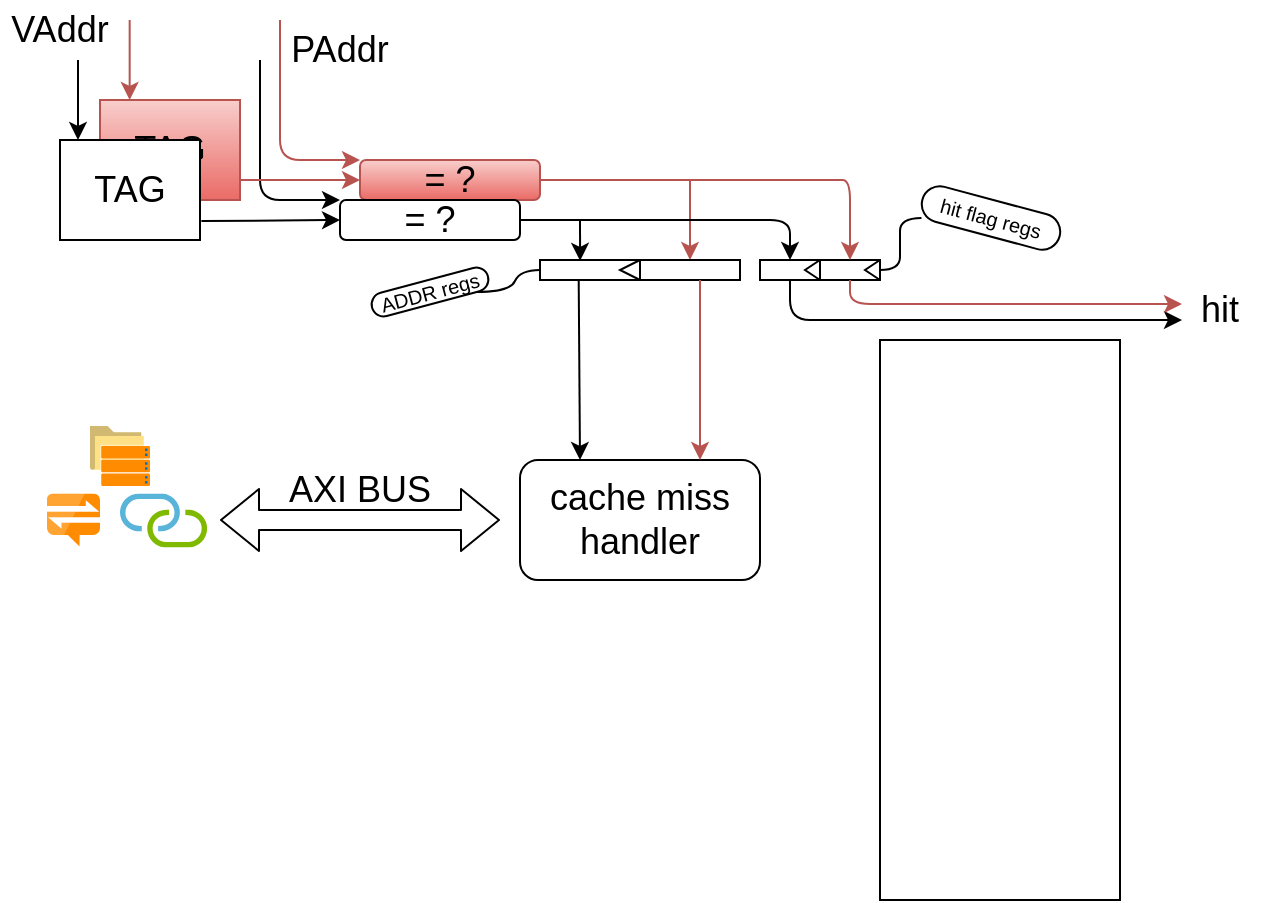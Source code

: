 <mxfile>
    <diagram id="Eyq0IbeXKLM7w7GQ-1GN" name="第 1 页">
        <mxGraphModel dx="671" dy="411" grid="1" gridSize="10" guides="1" tooltips="1" connect="1" arrows="1" fold="1" page="1" pageScale="1" pageWidth="1169" pageHeight="827" math="0" shadow="0">
            <root>
                <mxCell id="0"/>
                <mxCell id="1" parent="0"/>
                <mxCell id="124" value="" style="endArrow=classic;html=1;rounded=1;fontSize=18;entryX=0.5;entryY=0;entryDx=0;entryDy=0;fillColor=#f8cecc;gradientColor=#ea6b66;strokeColor=#b85450;" edge="1" parent="1" target="102">
                    <mxGeometry width="50" height="50" relative="1" as="geometry">
                        <mxPoint x="495" y="200" as="sourcePoint"/>
                        <mxPoint x="480" y="200" as="targetPoint"/>
                    </mxGeometry>
                </mxCell>
                <mxCell id="82" value="&lt;span style=&quot;font-size: 18px&quot;&gt;TAG&lt;/span&gt;" style="rounded=0;whiteSpace=wrap;html=1;fillColor=#f8cecc;strokeColor=#b85450;gradientColor=#ea6b66;" vertex="1" parent="1">
                    <mxGeometry x="200" y="160" width="70" height="50" as="geometry"/>
                </mxCell>
                <mxCell id="81" value="&lt;span style=&quot;font-size: 18px&quot;&gt;TAG&lt;/span&gt;" style="rounded=0;whiteSpace=wrap;html=1;" vertex="1" parent="1">
                    <mxGeometry x="180" y="180" width="70" height="50" as="geometry"/>
                </mxCell>
                <mxCell id="83" value="" style="endArrow=classic;html=1;fontSize=18;" edge="1" parent="1">
                    <mxGeometry width="50" height="50" relative="1" as="geometry">
                        <mxPoint x="189" y="140" as="sourcePoint"/>
                        <mxPoint x="189" y="180" as="targetPoint"/>
                    </mxGeometry>
                </mxCell>
                <mxCell id="84" value="" style="endArrow=classic;html=1;fontSize=18;fillColor=#f8cecc;gradientColor=#ea6b66;strokeColor=#b85450;" edge="1" parent="1">
                    <mxGeometry width="50" height="50" relative="1" as="geometry">
                        <mxPoint x="214.83" y="120" as="sourcePoint"/>
                        <mxPoint x="214.83" y="160" as="targetPoint"/>
                    </mxGeometry>
                </mxCell>
                <mxCell id="85" value="VAddr" style="text;html=1;strokeColor=none;fillColor=none;align=center;verticalAlign=middle;whiteSpace=wrap;rounded=0;fontSize=18;" vertex="1" parent="1">
                    <mxGeometry x="150" y="110" width="60" height="30" as="geometry"/>
                </mxCell>
                <mxCell id="86" value="" style="endArrow=classic;html=1;fontSize=18;exitX=1.01;exitY=0.811;exitDx=0;exitDy=0;exitPerimeter=0;entryX=0;entryY=0.5;entryDx=0;entryDy=0;" edge="1" parent="1" source="81" target="90">
                    <mxGeometry width="50" height="50" relative="1" as="geometry">
                        <mxPoint x="350" y="220" as="sourcePoint"/>
                        <mxPoint x="380" y="220" as="targetPoint"/>
                    </mxGeometry>
                </mxCell>
                <mxCell id="87" value="" style="endArrow=classic;html=1;fontSize=18;exitX=1.003;exitY=0.856;exitDx=0;exitDy=0;exitPerimeter=0;fillColor=#f8cecc;gradientColor=#ea6b66;strokeColor=#b85450;startArrow=none;" edge="1" parent="1" source="91">
                    <mxGeometry width="50" height="50" relative="1" as="geometry">
                        <mxPoint x="270.0" y="200.48" as="sourcePoint"/>
                        <mxPoint x="399.79" y="200" as="targetPoint"/>
                    </mxGeometry>
                </mxCell>
                <mxCell id="88" value="" style="endArrow=classic;html=1;fontSize=18;entryX=0;entryY=0;entryDx=0;entryDy=0;" edge="1" parent="1" target="90">
                    <mxGeometry width="50" height="50" relative="1" as="geometry">
                        <mxPoint x="280" y="140" as="sourcePoint"/>
                        <mxPoint x="350" y="210" as="targetPoint"/>
                        <Array as="points">
                            <mxPoint x="280" y="210"/>
                        </Array>
                    </mxGeometry>
                </mxCell>
                <mxCell id="89" value="" style="endArrow=classic;html=1;fontSize=18;fillColor=#f8cecc;gradientColor=#ea6b66;strokeColor=#b85450;entryX=0;entryY=0;entryDx=0;entryDy=0;" edge="1" parent="1" target="91">
                    <mxGeometry width="50" height="50" relative="1" as="geometry">
                        <mxPoint x="290.0" y="120" as="sourcePoint"/>
                        <mxPoint x="370" y="190" as="targetPoint"/>
                        <Array as="points">
                            <mxPoint x="290" y="190"/>
                        </Array>
                    </mxGeometry>
                </mxCell>
                <mxCell id="91" value="= ?" style="rounded=1;whiteSpace=wrap;html=1;fontSize=18;fillColor=#f8cecc;gradientColor=#ea6b66;strokeColor=#b85450;" vertex="1" parent="1">
                    <mxGeometry x="330" y="190" width="90" height="20" as="geometry"/>
                </mxCell>
                <mxCell id="94" value="" style="endArrow=classic;html=1;fontSize=18;fillColor=#f8cecc;gradientColor=#ea6b66;strokeColor=#b85450;entryX=0;entryY=0.5;entryDx=0;entryDy=0;exitX=1;exitY=0.8;exitDx=0;exitDy=0;exitPerimeter=0;" edge="1" parent="1" source="82" target="91">
                    <mxGeometry width="50" height="50" relative="1" as="geometry">
                        <mxPoint x="224.83" y="130" as="sourcePoint"/>
                        <mxPoint x="224.83" y="170" as="targetPoint"/>
                    </mxGeometry>
                </mxCell>
                <mxCell id="95" value="PAddr" style="text;html=1;strokeColor=none;fillColor=none;align=center;verticalAlign=middle;whiteSpace=wrap;rounded=0;fontSize=18;" vertex="1" parent="1">
                    <mxGeometry x="290" y="120" width="60" height="30" as="geometry"/>
                </mxCell>
                <mxCell id="90" value="= ?" style="rounded=1;whiteSpace=wrap;html=1;fontSize=18;" vertex="1" parent="1">
                    <mxGeometry x="320" y="210" width="90" height="20" as="geometry"/>
                </mxCell>
                <mxCell id="97" value="" style="endArrow=classic;html=1;fontSize=18;exitX=1;exitY=0.5;exitDx=0;exitDy=0;entryX=0.5;entryY=0;entryDx=0;entryDy=0;" edge="1" parent="1" source="90" target="107">
                    <mxGeometry width="50" height="50" relative="1" as="geometry">
                        <mxPoint x="490" y="220" as="sourcePoint"/>
                        <mxPoint x="600" y="220" as="targetPoint"/>
                        <Array as="points">
                            <mxPoint x="545" y="220"/>
                        </Array>
                    </mxGeometry>
                </mxCell>
                <mxCell id="100" value="" style="group" vertex="1" connectable="0" parent="1">
                    <mxGeometry x="420" y="240" width="50" height="10" as="geometry"/>
                </mxCell>
                <mxCell id="98" value="" style="rounded=0;whiteSpace=wrap;html=1;fontSize=18;" vertex="1" parent="100">
                    <mxGeometry width="50" height="10" as="geometry"/>
                </mxCell>
                <mxCell id="99" value="" style="endArrow=none;html=1;fontSize=18;exitX=1;exitY=1;exitDx=0;exitDy=0;entryX=1;entryY=0;entryDx=0;entryDy=0;rounded=0;" edge="1" parent="100" source="98" target="98">
                    <mxGeometry width="50" height="50" relative="1" as="geometry">
                        <mxPoint x="40" y="6.667" as="sourcePoint"/>
                        <mxPoint x="65" y="-10" as="targetPoint"/>
                        <Array as="points">
                            <mxPoint x="40" y="5"/>
                        </Array>
                    </mxGeometry>
                </mxCell>
                <mxCell id="101" value="" style="group;fillColor=#f8cecc;gradientColor=#ea6b66;strokeColor=#b85450;" vertex="1" connectable="0" parent="1">
                    <mxGeometry x="470" y="240" width="50" height="10" as="geometry"/>
                </mxCell>
                <mxCell id="103" value="" style="endArrow=none;html=1;fontSize=18;exitX=1;exitY=1;exitDx=0;exitDy=0;entryX=1;entryY=0;entryDx=0;entryDy=0;rounded=0;" edge="1" parent="101" source="102" target="102">
                    <mxGeometry width="50" height="50" relative="1" as="geometry">
                        <mxPoint x="40" y="6.667" as="sourcePoint"/>
                        <mxPoint x="65" y="-10" as="targetPoint"/>
                        <Array as="points">
                            <mxPoint x="40" y="5"/>
                        </Array>
                    </mxGeometry>
                </mxCell>
                <mxCell id="102" value="" style="rounded=0;whiteSpace=wrap;html=1;fontSize=18;" vertex="1" parent="101">
                    <mxGeometry width="50" height="10" as="geometry"/>
                </mxCell>
                <mxCell id="110" value="" style="group" vertex="1" connectable="0" parent="1">
                    <mxGeometry x="530" y="240" width="30" height="10" as="geometry"/>
                </mxCell>
                <mxCell id="107" value="" style="rounded=0;whiteSpace=wrap;html=1;fontSize=18;" vertex="1" parent="110">
                    <mxGeometry width="30" height="10" as="geometry"/>
                </mxCell>
                <mxCell id="109" value="" style="endArrow=none;html=1;rounded=0;fontSize=10;entryX=1;entryY=0;entryDx=0;entryDy=0;exitX=1;exitY=1;exitDx=0;exitDy=0;" edge="1" parent="110" source="107" target="107">
                    <mxGeometry width="50" height="50" relative="1" as="geometry">
                        <mxPoint x="-15" y="6.667" as="sourcePoint"/>
                        <mxPoint x="3.75" y="-10" as="targetPoint"/>
                        <Array as="points">
                            <mxPoint x="22.5" y="5"/>
                        </Array>
                    </mxGeometry>
                </mxCell>
                <mxCell id="111" value="" style="group;fillColor=#f8cecc;gradientColor=#ea6b66;strokeColor=#b85450;" vertex="1" connectable="0" parent="1">
                    <mxGeometry x="560" y="240" width="30" height="10" as="geometry"/>
                </mxCell>
                <mxCell id="112" value="" style="rounded=0;whiteSpace=wrap;html=1;fontSize=18;" vertex="1" parent="111">
                    <mxGeometry width="30" height="10" as="geometry"/>
                </mxCell>
                <mxCell id="113" value="" style="endArrow=none;html=1;rounded=0;fontSize=10;entryX=1;entryY=0;entryDx=0;entryDy=0;exitX=1;exitY=1;exitDx=0;exitDy=0;" edge="1" parent="111" source="112" target="112">
                    <mxGeometry width="50" height="50" relative="1" as="geometry">
                        <mxPoint x="-15" y="6.667" as="sourcePoint"/>
                        <mxPoint x="3.75" y="-10" as="targetPoint"/>
                        <Array as="points">
                            <mxPoint x="22.5" y="5"/>
                        </Array>
                    </mxGeometry>
                </mxCell>
                <mxCell id="114" value="" style="endArrow=classic;html=1;fontSize=18;fillColor=#f8cecc;gradientColor=#ea6b66;strokeColor=#b85450;entryX=0.5;entryY=0;entryDx=0;entryDy=0;exitX=1;exitY=0.5;exitDx=0;exitDy=0;" edge="1" parent="1" source="91" target="112">
                    <mxGeometry width="50" height="50" relative="1" as="geometry">
                        <mxPoint x="280" y="210" as="sourcePoint"/>
                        <mxPoint x="340" y="210" as="targetPoint"/>
                        <Array as="points">
                            <mxPoint x="560" y="200"/>
                            <mxPoint x="575" y="200"/>
                        </Array>
                    </mxGeometry>
                </mxCell>
                <mxCell id="115" value="" style="endArrow=classic;html=1;rounded=0;fontSize=10;entryX=0.401;entryY=0.043;entryDx=0;entryDy=0;entryPerimeter=0;" edge="1" parent="1" target="98">
                    <mxGeometry width="50" height="50" relative="1" as="geometry">
                        <mxPoint x="440" y="220" as="sourcePoint"/>
                        <mxPoint x="460" y="180" as="targetPoint"/>
                    </mxGeometry>
                </mxCell>
                <mxCell id="116" value="ADDR regs" style="whiteSpace=wrap;html=1;rounded=1;arcSize=50;align=center;verticalAlign=middle;strokeWidth=1;autosize=1;spacing=4;treeFolding=1;treeMoving=1;newEdgeStyle={&quot;edgeStyle&quot;:&quot;entityRelationEdgeStyle&quot;,&quot;startArrow&quot;:&quot;none&quot;,&quot;endArrow&quot;:&quot;none&quot;,&quot;segment&quot;:10,&quot;curved&quot;:1};fontSize=10;rotation=-15;" vertex="1" parent="1">
                    <mxGeometry x="335" y="250" width="60" height="12" as="geometry"/>
                </mxCell>
                <mxCell id="117" value="" style="edgeStyle=entityRelationEdgeStyle;startArrow=none;endArrow=none;segment=10;curved=1;rounded=0;fontSize=10;exitX=0;exitY=0.5;exitDx=0;exitDy=0;" edge="1" target="116" parent="1" source="98">
                    <mxGeometry relative="1" as="geometry">
                        <mxPoint x="400" y="260" as="sourcePoint"/>
                    </mxGeometry>
                </mxCell>
                <mxCell id="119" value="hit flag regs" style="whiteSpace=wrap;html=1;rounded=1;arcSize=50;align=center;verticalAlign=middle;strokeWidth=1;autosize=1;spacing=4;treeFolding=1;treeMoving=1;newEdgeStyle={&quot;edgeStyle&quot;:&quot;entityRelationEdgeStyle&quot;,&quot;startArrow&quot;:&quot;none&quot;,&quot;endArrow&quot;:&quot;none&quot;,&quot;segment&quot;:10,&quot;curved&quot;:1};fontSize=10;rotation=15;" vertex="1" parent="1">
                    <mxGeometry x="610" y="210" width="71" height="18" as="geometry"/>
                </mxCell>
                <mxCell id="120" value="" style="edgeStyle=entityRelationEdgeStyle;startArrow=none;endArrow=none;segment=10;curved=1;rounded=0;fontSize=10;exitX=1;exitY=0.5;exitDx=0;exitDy=0;" edge="1" target="119" parent="1" source="112">
                    <mxGeometry relative="1" as="geometry">
                        <mxPoint x="650" y="240" as="sourcePoint"/>
                    </mxGeometry>
                </mxCell>
                <mxCell id="121" value="" style="endArrow=classic;html=1;rounded=1;fontSize=10;exitX=0.5;exitY=1;exitDx=0;exitDy=0;" edge="1" parent="1" source="107">
                    <mxGeometry width="50" height="50" relative="1" as="geometry">
                        <mxPoint x="340" y="260" as="sourcePoint"/>
                        <mxPoint x="741" y="270" as="targetPoint"/>
                        <Array as="points">
                            <mxPoint x="545" y="270"/>
                        </Array>
                    </mxGeometry>
                </mxCell>
                <mxCell id="122" value="" style="endArrow=classic;html=1;fontSize=18;fillColor=#f8cecc;gradientColor=#ea6b66;strokeColor=#b85450;entryX=0;entryY=0.5;entryDx=0;entryDy=0;exitX=0.5;exitY=1;exitDx=0;exitDy=0;" edge="1" parent="1" source="112">
                    <mxGeometry width="50" height="50" relative="1" as="geometry">
                        <mxPoint x="681" y="262" as="sourcePoint"/>
                        <mxPoint x="741" y="262" as="targetPoint"/>
                        <Array as="points">
                            <mxPoint x="575" y="262"/>
                        </Array>
                    </mxGeometry>
                </mxCell>
                <mxCell id="123" value="&lt;font style=&quot;font-size: 18px&quot;&gt;hit&lt;/font&gt;" style="text;html=1;strokeColor=none;fillColor=none;align=center;verticalAlign=middle;whiteSpace=wrap;rounded=0;fontSize=10;" vertex="1" parent="1">
                    <mxGeometry x="730" y="250" width="60" height="30" as="geometry"/>
                </mxCell>
                <mxCell id="131" value="" style="sketch=0;aspect=fixed;html=1;points=[];align=center;image;fontSize=12;image=img/lib/mscae/AzureFXTEdgeFiler.svg;" vertex="1" parent="1">
                    <mxGeometry x="195" y="323" width="30" height="30" as="geometry"/>
                </mxCell>
                <mxCell id="132" value="" style="sketch=0;aspect=fixed;html=1;points=[];align=center;image;fontSize=12;image=img/lib/mscae/Notification_Hubs.svg;" vertex="1" parent="1">
                    <mxGeometry x="173.5" y="356.75" width="26.5" height="26.5" as="geometry"/>
                </mxCell>
                <mxCell id="133" value="" style="sketch=0;aspect=fixed;html=1;points=[];align=center;image;fontSize=12;image=img/lib/mscae/Connection.svg;" vertex="1" parent="1">
                    <mxGeometry x="210" y="356.75" width="43.55" height="27" as="geometry"/>
                </mxCell>
                <mxCell id="134" value="cache miss handler" style="rounded=1;whiteSpace=wrap;html=1;fontSize=18;" vertex="1" parent="1">
                    <mxGeometry x="410" y="340" width="120" height="60" as="geometry"/>
                </mxCell>
                <mxCell id="135" value="" style="endArrow=classic;html=1;rounded=1;fontSize=18;exitX=0.387;exitY=0.987;exitDx=0;exitDy=0;exitPerimeter=0;entryX=0.25;entryY=0;entryDx=0;entryDy=0;" edge="1" parent="1" source="98" target="134">
                    <mxGeometry width="50" height="50" relative="1" as="geometry">
                        <mxPoint x="420" y="350" as="sourcePoint"/>
                        <mxPoint x="439" y="370" as="targetPoint"/>
                    </mxGeometry>
                </mxCell>
                <mxCell id="136" value="" style="endArrow=classic;html=1;rounded=1;fontSize=18;entryX=0.75;entryY=0;entryDx=0;entryDy=0;fillColor=#f8cecc;gradientColor=#ea6b66;strokeColor=#b85450;exitX=0.6;exitY=1;exitDx=0;exitDy=0;exitPerimeter=0;" edge="1" parent="1" source="102" target="134">
                    <mxGeometry width="50" height="50" relative="1" as="geometry">
                        <mxPoint x="505" y="210" as="sourcePoint"/>
                        <mxPoint x="505" y="250" as="targetPoint"/>
                    </mxGeometry>
                </mxCell>
                <mxCell id="137" value="" style="rounded=0;whiteSpace=wrap;html=1;fontSize=18;" vertex="1" parent="1">
                    <mxGeometry x="590" y="280" width="120" height="280" as="geometry"/>
                </mxCell>
                <mxCell id="138" value="" style="shape=flexArrow;endArrow=classic;startArrow=classic;html=1;rounded=1;fontSize=18;" edge="1" parent="1">
                    <mxGeometry width="100" height="100" relative="1" as="geometry">
                        <mxPoint x="260" y="370" as="sourcePoint"/>
                        <mxPoint x="400" y="370" as="targetPoint"/>
                    </mxGeometry>
                </mxCell>
                <mxCell id="139" value="AXI BUS" style="text;html=1;strokeColor=none;fillColor=none;align=center;verticalAlign=middle;whiteSpace=wrap;rounded=0;fontSize=18;" vertex="1" parent="1">
                    <mxGeometry x="290" y="340" width="80" height="30" as="geometry"/>
                </mxCell>
            </root>
        </mxGraphModel>
    </diagram>
</mxfile>